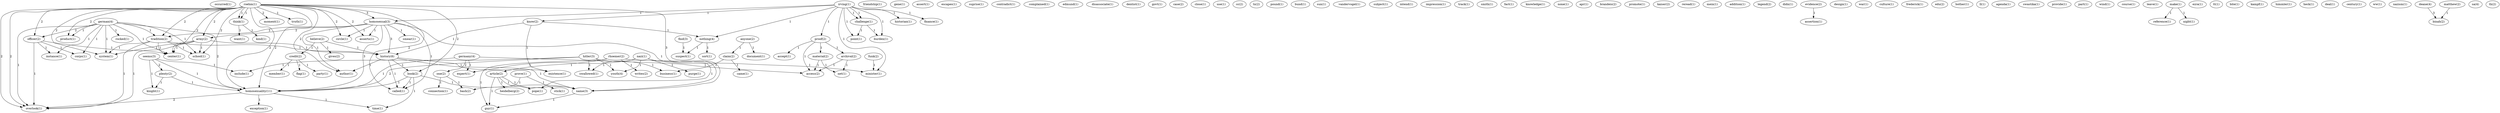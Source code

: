 digraph G {
  occurred [ label="occurred(1)" ];
  irving [ label="irving(1)" ];
  proof [ label="proof(2)" ];
  homosexual [ label="homosexual(3)" ];
  know [ label="know(2)" ];
  challenge [ label="challenge(1)" ];
  historian [ label="historian(1)" ];
  finance [ label="finance(1)" ];
  point [ label="point(1)" ];
  nothing [ label="nothing(4)" ];
  burden [ label="burden(1)" ];
  challenge [ label="challenge(1)" ];
  minister [ label="minister(1)" ];
  anyone [ label="anyone(2)" ];
  claim [ label="claim(2)" ];
  document [ label="document(1)" ];
  friendship [ label="friendship(1)" ];
  gene [ label="gene(1)" ];
  assert [ label="assert(1)" ];
  escapes [ label="escapes(1)" ];
  came [ label="came(1)" ];
  business [ label="business(1)" ];
  suprise [ label="suprise(1)" ];
  contradict [ label="contradict(1)" ];
  complained [ label="complained(1)" ];
  edmund [ label="edmund(1)" ];
  disassociate [ label="disassociate(1)" ];
  accept [ label="accept(1)" ];
  archival [ label="archival(2)" ];
  material [ label="material(2)" ];
  access [ label="access(2)" ];
  dentist [ label="dentist(1)" ];
  roehm [ label="roehm(6)" ];
  moment [ label="moment(1)" ];
  army [ label="army(2)" ];
  tradition [ label="tradition(2)" ];
  school [ label="school(1)" ];
  system [ label="system(1)" ];
  officer [ label="officer(2)" ];
  truth [ label="truth(1)" ];
  circle [ label="circle(1)" ];
  asserts [ label="asserts(1)" ];
  author [ label="author(1)" ];
  book [ label="book(2)" ];
  center [ label="center(1)" ];
  called [ label="called(1)" ];
  name [ label="name(3)" ];
  product [ label="product(1)" ];
  homosexuality [ label="homosexuality(11)" ];
  overlook [ label="overlook(1)" ];
  think [ label="think(1)" ];
  smear [ label="smear(1)" ];
  history [ label="history(6)" ];
  govt [ label="govt(1)" ];
  case [ label="case(2)" ];
  close [ label="close(1)" ];
  use [ label="use(1)" ];
  cc [ label="cc(2)" ];
  tx [ label="tx(2)" ];
  believe [ label="believe(2)" ];
  credit [ label="credit(2)" ];
  gives [ label="gives(2)" ];
  pound [ label="pound(1)" ];
  german [ label="german(4)" ];
  instance [ label="instance(1)" ];
  corps [ label="corps(1)" ];
  rocked [ label="rocked(1)" ];
  rhoemer [ label="rhoemer(2)" ];
  article [ label="article(2)" ];
  pope [ label="pope(1)" ];
  guy [ label="guy(1)" ];
  writes [ label="writes(2)" ];
  bund [ label="bund(1)" ];
  sun [ label="sun(1)" ];
  vandervogel [ label="vandervogel(1)" ];
  subject [ label="subject(1)" ];
  heidelberg [ label="heidelberg(2)" ];
  intend [ label="intend(1)" ];
  impression [ label="impression(1)" ];
  track [ label="track(1)" ];
  prove [ label="prove(1)" ];
  bash [ label="bash(2)" ];
  stick [ label="stick(1)" ];
  net [ label="net(1)" ];
  smith [ label="smith(1)" ];
  fact [ label="fact(1)" ];
  knowledge [ label="knowledge(1)" ];
  existence [ label="existence(1)" ];
  none [ label="none(1)" ];
  apr [ label="apr(1)" ];
  brandeis [ label="brandeis(2)" ];
  seems [ label="seems(3)" ];
  plenty [ label="plenty(2)" ];
  include [ label="include(1)" ];
  knight [ label="knight(1)" ];
  promote [ label="promote(1)" ];
  kaiser [ label="kaiser(2)" ];
  reread [ label="reread(1)" ];
  mein [ label="mein(1)" ];
  addition [ label="addition(1)" ];
  legend [ label="legend(2)" ];
  didn [ label="didn(1)" ];
  evidence [ label="evidence(2)" ];
  assertion [ label="assertion(1)" ];
  design [ label="design(1)" ];
  war [ label="war(1)" ];
  culture [ label="culture(1)" ];
  frederick [ label="frederick(1)" ];
  flag [ label="flag(1)" ];
  party [ label="party(1)" ];
  member [ label="member(1)" ];
  edu [ label="edu(2)" ];
  bother [ label="bother(1)" ];
  ll [ label="ll(1)" ];
  time [ label="time(1)" ];
  agenda [ label="agenda(1)" ];
  swastika [ label="swastika(1)" ];
  provide [ label="provide(1)" ];
  part [ label="part(1)" ];
  wind [ label="wind(1)" ];
  course [ label="course(1)" ];
  leave [ label="leave(1)" ];
  make [ label="make(1)" ];
  reference [ label="reference(1)" ];
  night [ label="night(1)" ];
  ezra [ label="ezra(1)" ];
  sort [ label="sort(1)" ];
  suspect [ label="suspect(1)" ];
  tt [ label="tt(1)" ];
  germany [ label="germany(4)" ];
  one [ label="one(2)" ];
  expert [ label="expert(1)" ];
  hitler [ label="hitler(3)" ];
  swallowed [ label="swallowed(1)" ];
  youth [ label="youth(4)" ];
  bite [ label="bite(1)" ];
  kampf [ label="kampf(1)" ];
  roehm [ label="roehm(1)" ];
  exception [ label="exception(1)" ];
  himmler [ label="himmler(1)" ];
  heck [ label="heck(1)" ];
  connection [ label="connection(1)" ];
  deal [ label="deal(1)" ];
  nazi [ label="nazi(1)" ];
  purge [ label="purge(1)" ];
  century [ label="century(1)" ];
  funk [ label="funk(2)" ];
  ww [ label="ww(1)" ];
  nazism [ label="nazism(1)" ];
  deane [ label="deane(4)" ];
  binah [ label="binah(2)" ];
  sa [ label="sa(4)" ];
  matthew [ label="matthew(2)" ];
  find [ label="find(3)" ];
  kind [ label="kind(1)" ];
  want [ label="want(1)" ];
  th [ label="th(2)" ];
  irving -> proof [ label="1" ];
  irving -> homosexual [ label="1" ];
  irving -> know [ label="1" ];
  irving -> challenge [ label="1" ];
  irving -> historian [ label="1" ];
  irving -> finance [ label="1" ];
  irving -> point [ label="1" ];
  irving -> nothing [ label="1" ];
  irving -> burden [ label="1" ];
  irving -> challenge [ label="1" ];
  irving -> minister [ label="1" ];
  anyone -> claim [ label="1" ];
  anyone -> document [ label="1" ];
  claim -> came [ label="1" ];
  claim -> business [ label="1" ];
  proof -> accept [ label="1" ];
  proof -> archival [ label="1" ];
  proof -> material [ label="1" ];
  proof -> access [ label="1" ];
  roehm -> moment [ label="2" ];
  roehm -> homosexual [ label="3" ];
  roehm -> army [ label="2" ];
  roehm -> tradition [ label="2" ];
  roehm -> school [ label="2" ];
  roehm -> system [ label="2" ];
  roehm -> officer [ label="2" ];
  roehm -> truth [ label="1" ];
  roehm -> circle [ label="2" ];
  roehm -> asserts [ label="2" ];
  roehm -> author [ label="2" ];
  roehm -> book [ label="2" ];
  roehm -> center [ label="2" ];
  roehm -> called [ label="2" ];
  roehm -> name [ label="3" ];
  roehm -> product [ label="2" ];
  roehm -> homosexuality [ label="2" ];
  roehm -> overlook [ label="2" ];
  roehm -> think [ label="1" ];
  homosexual -> smear [ label="1" ];
  homosexual -> army [ label="2" ];
  homosexual -> tradition [ label="2" ];
  homosexual -> circle [ label="1" ];
  homosexual -> asserts [ label="1" ];
  homosexual -> history [ label="3" ];
  homosexual -> author [ label="1" ];
  homosexual -> called [ label="1" ];
  homosexual -> name [ label="1" ];
  homosexual -> homosexuality [ label="3" ];
  army -> school [ label="1" ];
  army -> system [ label="1" ];
  army -> history [ label="1" ];
  army -> center [ label="1" ];
  army -> overlook [ label="1" ];
  believe -> credit [ label="1" ];
  believe -> history [ label="1" ];
  believe -> gives [ label="1" ];
  german -> tradition [ label="1" ];
  german -> school [ label="1" ];
  german -> system [ label="1" ];
  german -> officer [ label="2" ];
  german -> center [ label="1" ];
  german -> instance [ label="1" ];
  german -> corps [ label="1" ];
  german -> product [ label="1" ];
  german -> homosexuality [ label="2" ];
  german -> rocked [ label="1" ];
  german -> overlook [ label="1" ];
  rhoemer -> article [ label="1" ];
  rhoemer -> pope [ label="1" ];
  rhoemer -> guy [ label="1" ];
  rhoemer -> writes [ label="1" ];
  tradition -> school [ label="1" ];
  tradition -> system [ label="1" ];
  tradition -> history [ label="1" ];
  tradition -> center [ label="1" ];
  tradition -> overlook [ label="1" ];
  article -> pope [ label="1" ];
  article -> heidelberg [ label="1" ];
  article -> name [ label="1" ];
  article -> guy [ label="1" ];
  prove -> bash [ label="1" ];
  prove -> stick [ label="1" ];
  archival -> net [ label="1" ];
  archival -> access [ label="1" ];
  material -> net [ label="1" ];
  material -> access [ label="1" ];
  officer -> center [ label="1" ];
  officer -> instance [ label="1" ];
  officer -> corps [ label="1" ];
  officer -> overlook [ label="1" ];
  know -> history [ label="1" ];
  know -> nothing [ label="1" ];
  know -> existence [ label="1" ];
  challenge -> point [ label="1" ];
  challenge -> burden [ label="1" ];
  seems -> plenty [ label="2" ];
  seems -> homosexuality [ label="1" ];
  seems -> include [ label="1" ];
  seems -> knight [ label="1" ];
  evidence -> assertion [ label="1" ];
  credit -> flag [ label="1" ];
  credit -> party [ label="1" ];
  credit -> member [ label="1" ];
  history -> author [ label="1" ];
  history -> book [ label="1" ];
  history -> called [ label="1" ];
  history -> name [ label="1" ];
  history -> existence [ label="1" ];
  book -> called [ label="1" ];
  book -> name [ label="1" ];
  book -> homosexuality [ label="1" ];
  book -> time [ label="1" ];
  plenty -> homosexuality [ label="1" ];
  plenty -> knight [ label="1" ];
  make -> reference [ label="1" ];
  make -> night [ label="1" ];
  nothing -> sort [ label="1" ];
  nothing -> suspect [ label="1" ];
  name -> guy [ label="1" ];
  germany -> homosexuality [ label="1" ];
  germany -> access [ label="1" ];
  germany -> one [ label="2" ];
  germany -> expert [ label="1" ];
  hitler -> homosexuality [ label="2" ];
  hitler -> business [ label="1" ];
  hitler -> include [ label="1" ];
  hitler -> swallowed [ label="1" ];
  hitler -> youth [ label="1" ];
  roehm -> homosexuality [ label="2" ];
  roehm -> overlook [ label="2" ];
  roehm -> think [ label="1" ];
  homosexuality -> exception [ label="1" ];
  homosexuality -> overlook [ label="2" ];
  homosexuality -> time [ label="1" ];
  one -> connection [ label="1" ];
  one -> bash [ label="1" ];
  nazi -> swallowed [ label="1" ];
  nazi -> purge [ label="1" ];
  nazi -> youth [ label="1" ];
  nazi -> expert [ label="1" ];
  nazi -> minister [ label="1" ];
  funk -> minister [ label="1" ];
  deane -> binah [ label="3" ];
  matthew -> binah [ label="1" ];
  find -> suspect [ label="1" ];
  think -> kind [ label="1" ];
  think -> want [ label="1" ];
}
